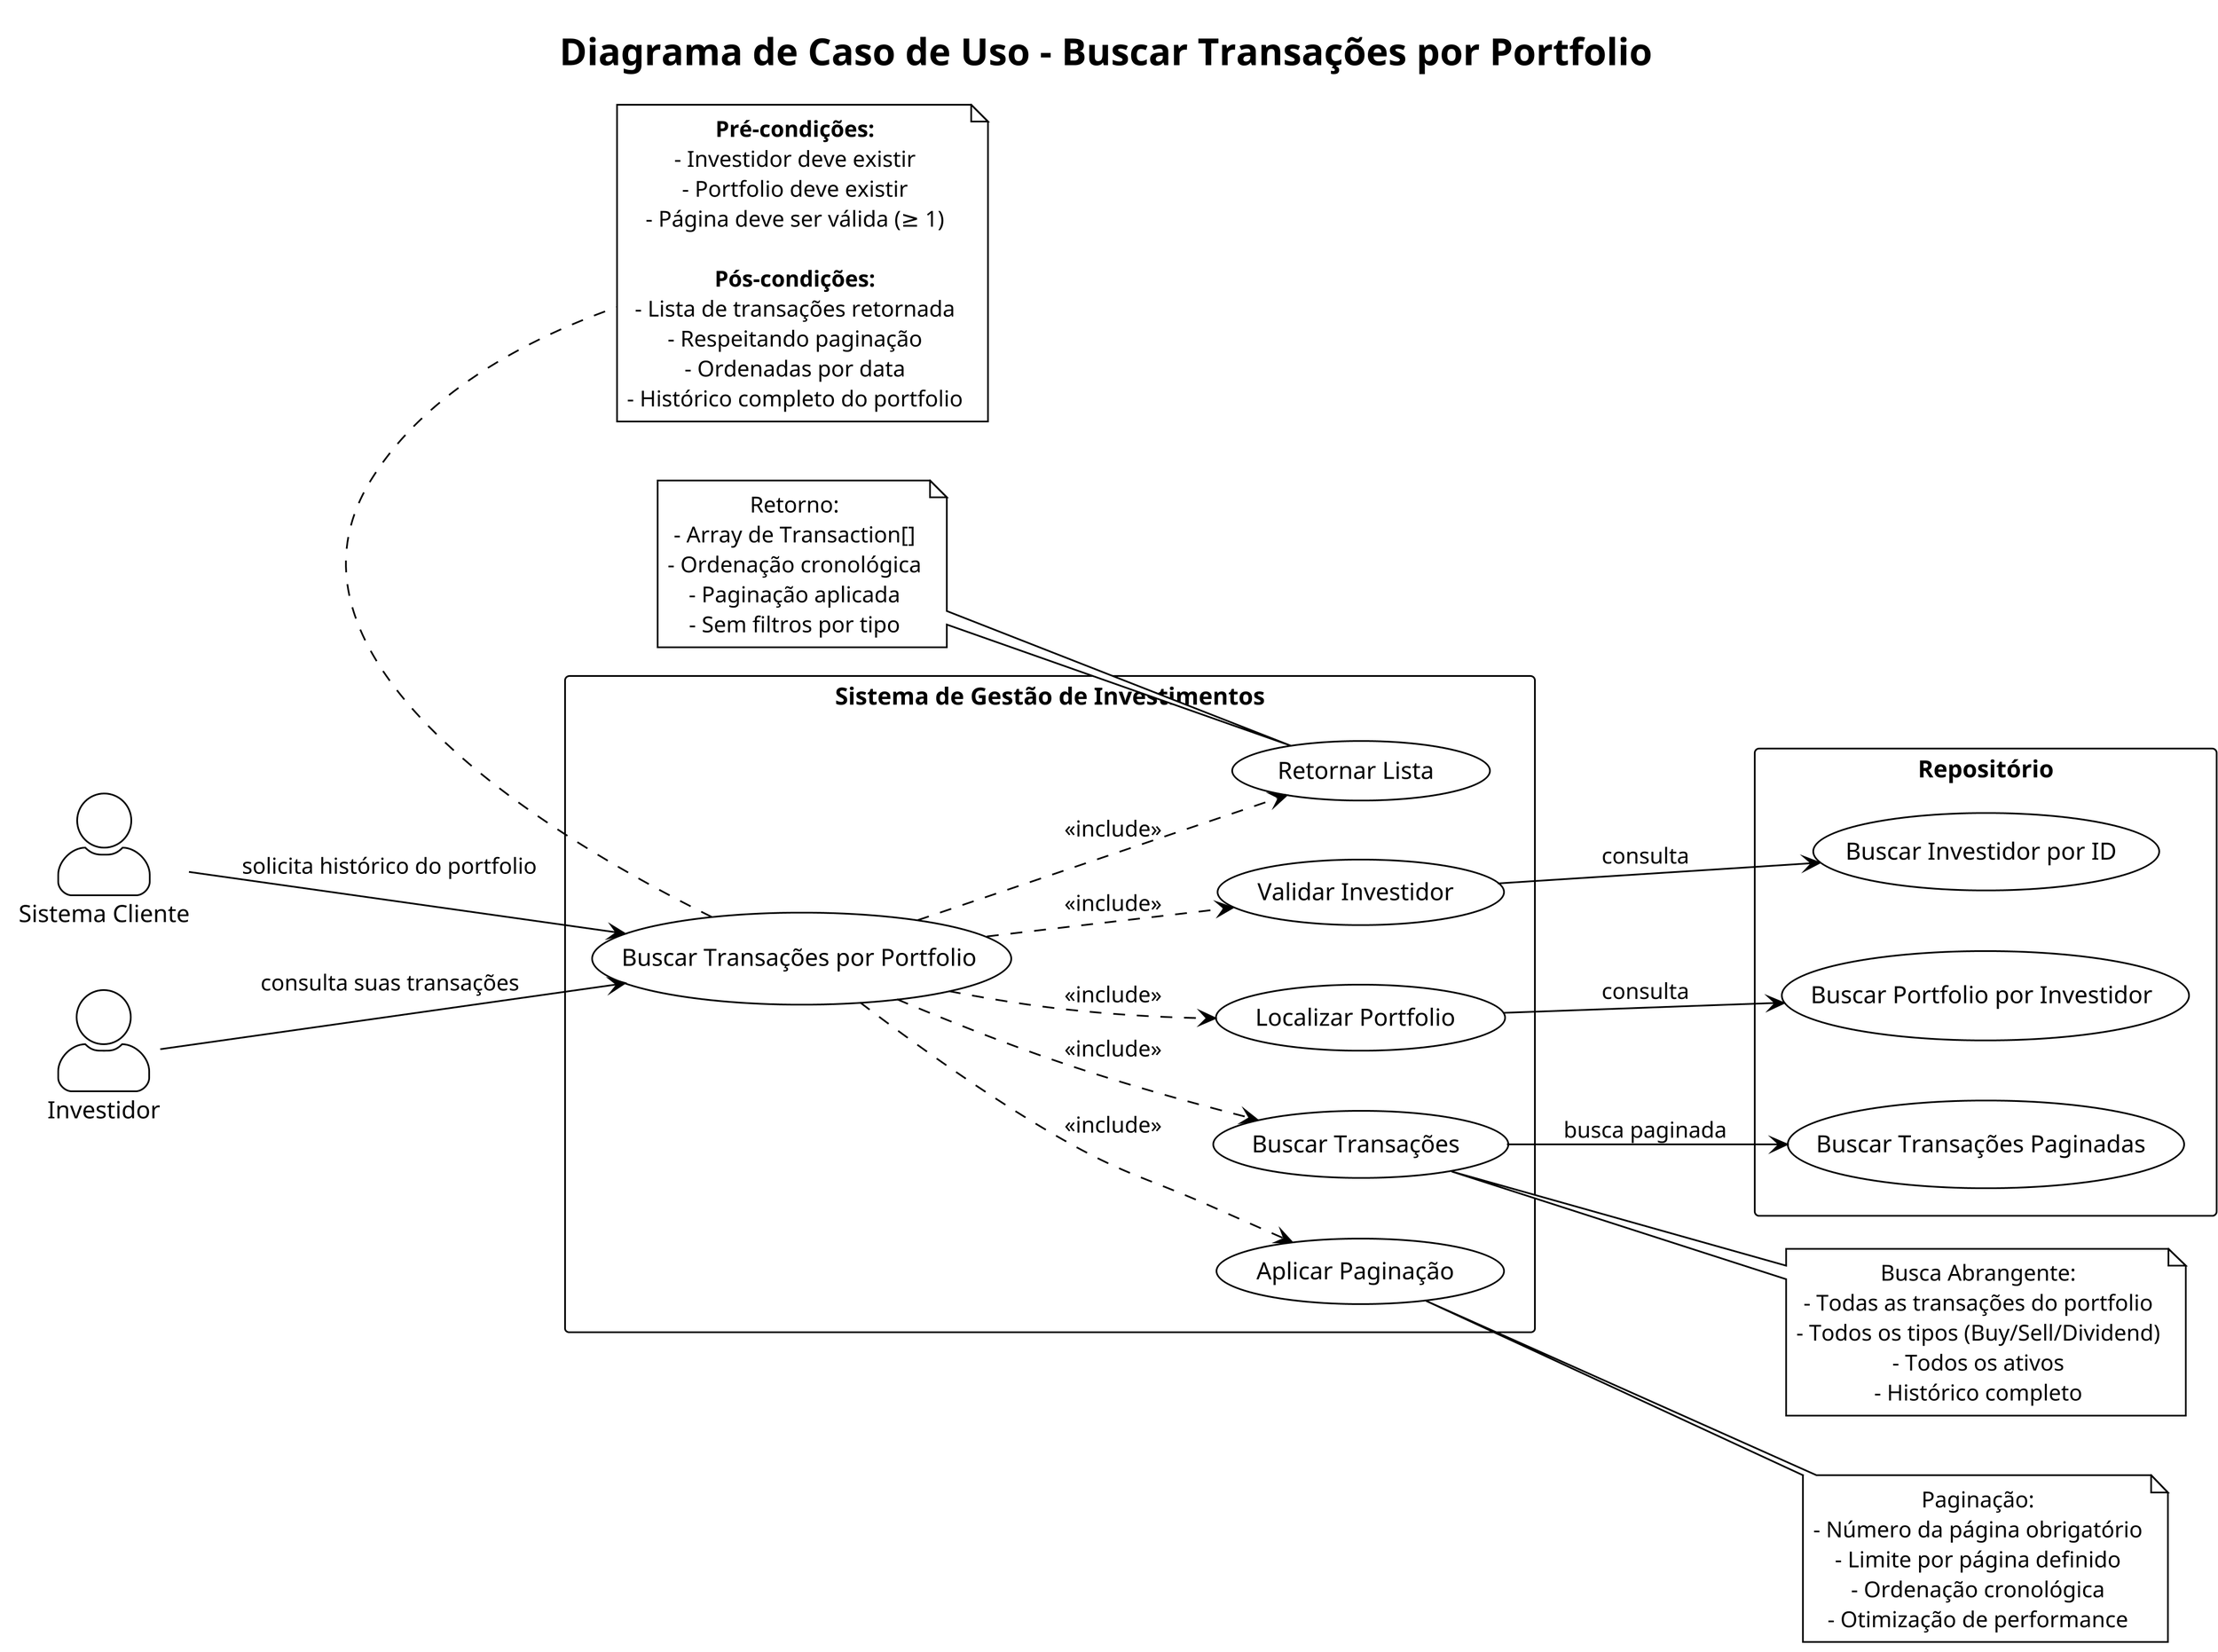 @startuml Caso de Uso - Buscar Transações por Portfolio
!theme plain
skinparam dpi 300
skinparam actorStyle awesome
skinparam packageStyle rectangle
skinparam backgroundColor white
skinparam defaultTextAlignment center
left to right direction

title Diagrama de Caso de Uso - Buscar Transações por Portfolio

actor "Sistema Cliente" as Client
actor "Investidor" as Investor

package "Sistema de Gestão de Investimentos" {
    usecase "Buscar Transações por Portfolio" as UC1
    usecase "Validar Investidor" as UC2
    usecase "Localizar Portfolio" as UC3
    usecase "Buscar Transações" as UC4
    usecase "Aplicar Paginação" as UC5
    usecase "Retornar Lista" as UC6
}

package "Repositório" {
    usecase "Buscar Investidor por ID" as R1
    usecase "Buscar Portfolio por Investidor" as R2
    usecase "Buscar Transações Paginadas" as R3
}

Client --> UC1 : solicita histórico do portfolio
Investor --> UC1 : consulta suas transações

UC1 ..> UC2 : <<include>>
UC1 ..> UC3 : <<include>>
UC1 ..> UC4 : <<include>>
UC1 ..> UC5 : <<include>>
UC1 ..> UC6 : <<include>>

UC2 --> R1 : consulta
UC3 --> R2 : consulta
UC4 --> R3 : busca paginada

note right of UC5
  Paginação:
  - Número da página obrigatório
  - Limite por página definido
  - Ordenação cronológica
  - Otimização de performance
end note

note right of UC4
  Busca Abrangente:
  - Todas as transações do portfolio
  - Todos os tipos (Buy/Sell/Dividend)
  - Todos os ativos
  - Histórico completo
end note

note bottom of UC1
  **Pré-condições:**
  - Investidor deve existir
  - Portfolio deve existir
  - Página deve ser válida (≥ 1)
  
  **Pós-condições:**
  - Lista de transações retornada
  - Respeitando paginação
  - Ordenadas por data
  - Histórico completo do portfolio
end note

note left of UC6
  Retorno:
  - Array de Transaction[]
  - Ordenação cronológica
  - Paginação aplicada
  - Sem filtros por tipo
end note

@enduml